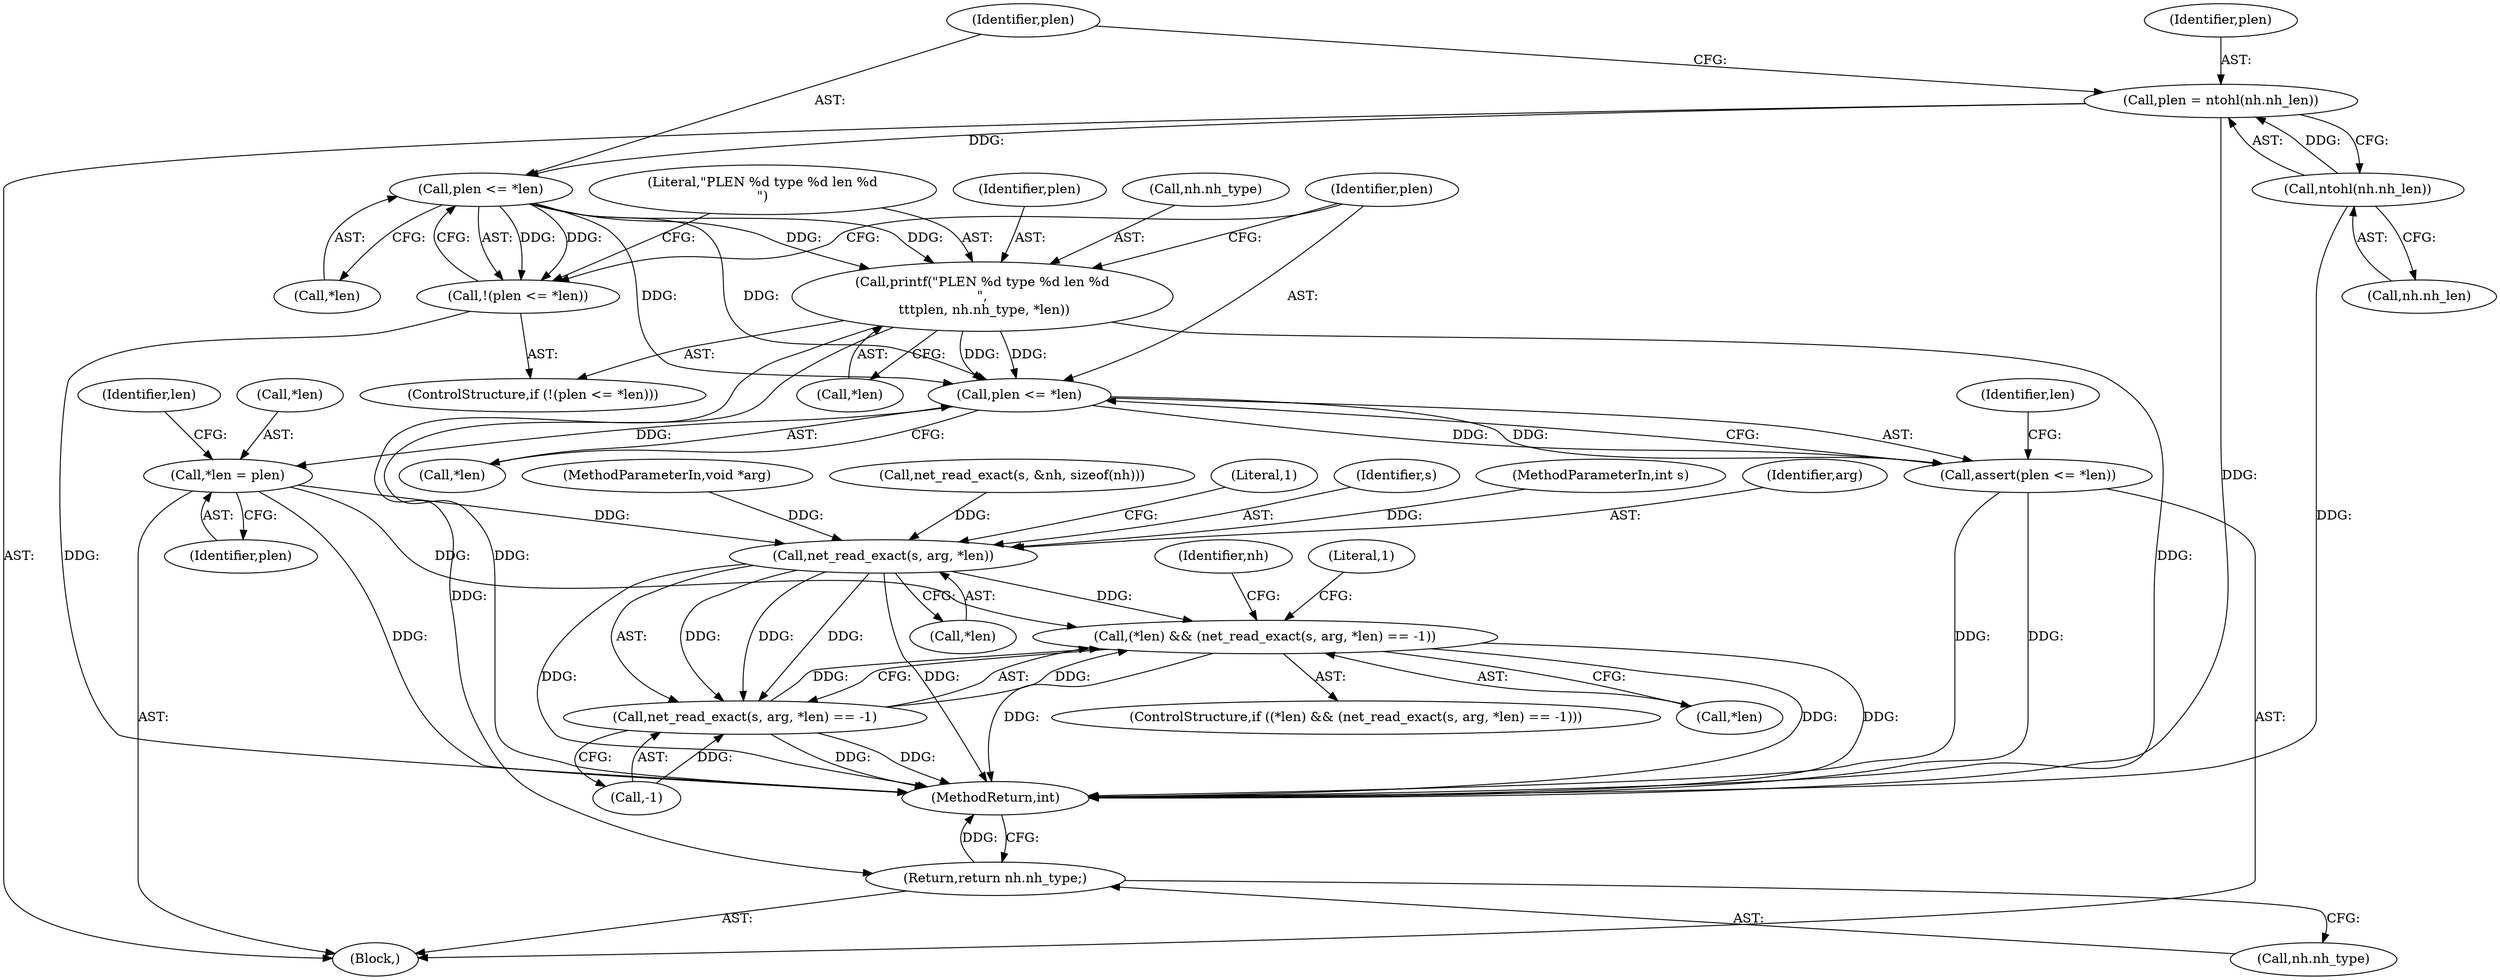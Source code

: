 digraph "0_aircrack-ng_88702a3ce4c28a973bf69023cd0312f412f6193e@pointer" {
"1000130" [label="(Call,plen <= *len)"];
"1000122" [label="(Call,plen = ntohl(nh.nh_len))"];
"1000124" [label="(Call,ntohl(nh.nh_len))"];
"1000129" [label="(Call,!(plen <= *len))"];
"1000134" [label="(Call,printf(\"PLEN %d type %d len %d\n\",\n \t\t\tplen, nh.nh_type, *len))"];
"1000143" [label="(Call,plen <= *len)"];
"1000142" [label="(Call,assert(plen <= *len))"];
"1000147" [label="(Call,*len = plen)"];
"1000152" [label="(Call,(*len) && (net_read_exact(s, arg, *len) == -1))"];
"1000156" [label="(Call,net_read_exact(s, arg, *len))"];
"1000155" [label="(Call,net_read_exact(s, arg, *len) == -1)"];
"1000167" [label="(Return,return nh.nh_type;)"];
"1000140" [label="(Call,*len)"];
"1000122" [label="(Call,plen = ntohl(nh.nh_len))"];
"1000169" [label="(Identifier,nh)"];
"1000152" [label="(Call,(*len) && (net_read_exact(s, arg, *len) == -1))"];
"1000144" [label="(Identifier,plen)"];
"1000148" [label="(Call,*len)"];
"1000166" [label="(Literal,1)"];
"1000125" [label="(Call,nh.nh_len)"];
"1000147" [label="(Call,*len = plen)"];
"1000128" [label="(ControlStructure,if (!(plen <= *len)))"];
"1000158" [label="(Identifier,arg)"];
"1000154" [label="(Identifier,len)"];
"1000103" [label="(MethodParameterIn,void *arg)"];
"1000151" [label="(ControlStructure,if ((*len) && (net_read_exact(s, arg, *len) == -1)))"];
"1000110" [label="(Call,net_read_exact(s, &nh, sizeof(nh)))"];
"1000131" [label="(Identifier,plen)"];
"1000171" [label="(MethodReturn,int)"];
"1000136" [label="(Identifier,plen)"];
"1000150" [label="(Identifier,plen)"];
"1000129" [label="(Call,!(plen <= *len))"];
"1000137" [label="(Call,nh.nh_type)"];
"1000167" [label="(Return,return nh.nh_type;)"];
"1000149" [label="(Identifier,len)"];
"1000153" [label="(Call,*len)"];
"1000143" [label="(Call,plen <= *len)"];
"1000162" [label="(Literal,1)"];
"1000142" [label="(Call,assert(plen <= *len))"];
"1000155" [label="(Call,net_read_exact(s, arg, *len) == -1)"];
"1000130" [label="(Call,plen <= *len)"];
"1000105" [label="(Block,)"];
"1000123" [label="(Identifier,plen)"];
"1000135" [label="(Literal,\"PLEN %d type %d len %d\n\")"];
"1000134" [label="(Call,printf(\"PLEN %d type %d len %d\n\",\n \t\t\tplen, nh.nh_type, *len))"];
"1000157" [label="(Identifier,s)"];
"1000156" [label="(Call,net_read_exact(s, arg, *len))"];
"1000102" [label="(MethodParameterIn,int s)"];
"1000132" [label="(Call,*len)"];
"1000161" [label="(Call,-1)"];
"1000159" [label="(Call,*len)"];
"1000124" [label="(Call,ntohl(nh.nh_len))"];
"1000168" [label="(Call,nh.nh_type)"];
"1000145" [label="(Call,*len)"];
"1000130" -> "1000129"  [label="AST: "];
"1000130" -> "1000132"  [label="CFG: "];
"1000131" -> "1000130"  [label="AST: "];
"1000132" -> "1000130"  [label="AST: "];
"1000129" -> "1000130"  [label="CFG: "];
"1000130" -> "1000129"  [label="DDG: "];
"1000130" -> "1000129"  [label="DDG: "];
"1000122" -> "1000130"  [label="DDG: "];
"1000130" -> "1000134"  [label="DDG: "];
"1000130" -> "1000134"  [label="DDG: "];
"1000130" -> "1000143"  [label="DDG: "];
"1000130" -> "1000143"  [label="DDG: "];
"1000122" -> "1000105"  [label="AST: "];
"1000122" -> "1000124"  [label="CFG: "];
"1000123" -> "1000122"  [label="AST: "];
"1000124" -> "1000122"  [label="AST: "];
"1000131" -> "1000122"  [label="CFG: "];
"1000122" -> "1000171"  [label="DDG: "];
"1000124" -> "1000122"  [label="DDG: "];
"1000124" -> "1000125"  [label="CFG: "];
"1000125" -> "1000124"  [label="AST: "];
"1000124" -> "1000171"  [label="DDG: "];
"1000129" -> "1000128"  [label="AST: "];
"1000135" -> "1000129"  [label="CFG: "];
"1000144" -> "1000129"  [label="CFG: "];
"1000129" -> "1000171"  [label="DDG: "];
"1000134" -> "1000128"  [label="AST: "];
"1000134" -> "1000140"  [label="CFG: "];
"1000135" -> "1000134"  [label="AST: "];
"1000136" -> "1000134"  [label="AST: "];
"1000137" -> "1000134"  [label="AST: "];
"1000140" -> "1000134"  [label="AST: "];
"1000144" -> "1000134"  [label="CFG: "];
"1000134" -> "1000171"  [label="DDG: "];
"1000134" -> "1000171"  [label="DDG: "];
"1000134" -> "1000143"  [label="DDG: "];
"1000134" -> "1000143"  [label="DDG: "];
"1000134" -> "1000167"  [label="DDG: "];
"1000143" -> "1000142"  [label="AST: "];
"1000143" -> "1000145"  [label="CFG: "];
"1000144" -> "1000143"  [label="AST: "];
"1000145" -> "1000143"  [label="AST: "];
"1000142" -> "1000143"  [label="CFG: "];
"1000143" -> "1000142"  [label="DDG: "];
"1000143" -> "1000142"  [label="DDG: "];
"1000143" -> "1000147"  [label="DDG: "];
"1000142" -> "1000105"  [label="AST: "];
"1000149" -> "1000142"  [label="CFG: "];
"1000142" -> "1000171"  [label="DDG: "];
"1000142" -> "1000171"  [label="DDG: "];
"1000147" -> "1000105"  [label="AST: "];
"1000147" -> "1000150"  [label="CFG: "];
"1000148" -> "1000147"  [label="AST: "];
"1000150" -> "1000147"  [label="AST: "];
"1000154" -> "1000147"  [label="CFG: "];
"1000147" -> "1000171"  [label="DDG: "];
"1000147" -> "1000152"  [label="DDG: "];
"1000147" -> "1000156"  [label="DDG: "];
"1000152" -> "1000151"  [label="AST: "];
"1000152" -> "1000153"  [label="CFG: "];
"1000152" -> "1000155"  [label="CFG: "];
"1000153" -> "1000152"  [label="AST: "];
"1000155" -> "1000152"  [label="AST: "];
"1000166" -> "1000152"  [label="CFG: "];
"1000169" -> "1000152"  [label="CFG: "];
"1000152" -> "1000171"  [label="DDG: "];
"1000152" -> "1000171"  [label="DDG: "];
"1000152" -> "1000171"  [label="DDG: "];
"1000156" -> "1000152"  [label="DDG: "];
"1000155" -> "1000152"  [label="DDG: "];
"1000155" -> "1000152"  [label="DDG: "];
"1000156" -> "1000155"  [label="AST: "];
"1000156" -> "1000159"  [label="CFG: "];
"1000157" -> "1000156"  [label="AST: "];
"1000158" -> "1000156"  [label="AST: "];
"1000159" -> "1000156"  [label="AST: "];
"1000162" -> "1000156"  [label="CFG: "];
"1000156" -> "1000171"  [label="DDG: "];
"1000156" -> "1000171"  [label="DDG: "];
"1000156" -> "1000155"  [label="DDG: "];
"1000156" -> "1000155"  [label="DDG: "];
"1000156" -> "1000155"  [label="DDG: "];
"1000110" -> "1000156"  [label="DDG: "];
"1000102" -> "1000156"  [label="DDG: "];
"1000103" -> "1000156"  [label="DDG: "];
"1000155" -> "1000161"  [label="CFG: "];
"1000161" -> "1000155"  [label="AST: "];
"1000155" -> "1000171"  [label="DDG: "];
"1000155" -> "1000171"  [label="DDG: "];
"1000161" -> "1000155"  [label="DDG: "];
"1000167" -> "1000105"  [label="AST: "];
"1000167" -> "1000168"  [label="CFG: "];
"1000168" -> "1000167"  [label="AST: "];
"1000171" -> "1000167"  [label="CFG: "];
"1000167" -> "1000171"  [label="DDG: "];
}

